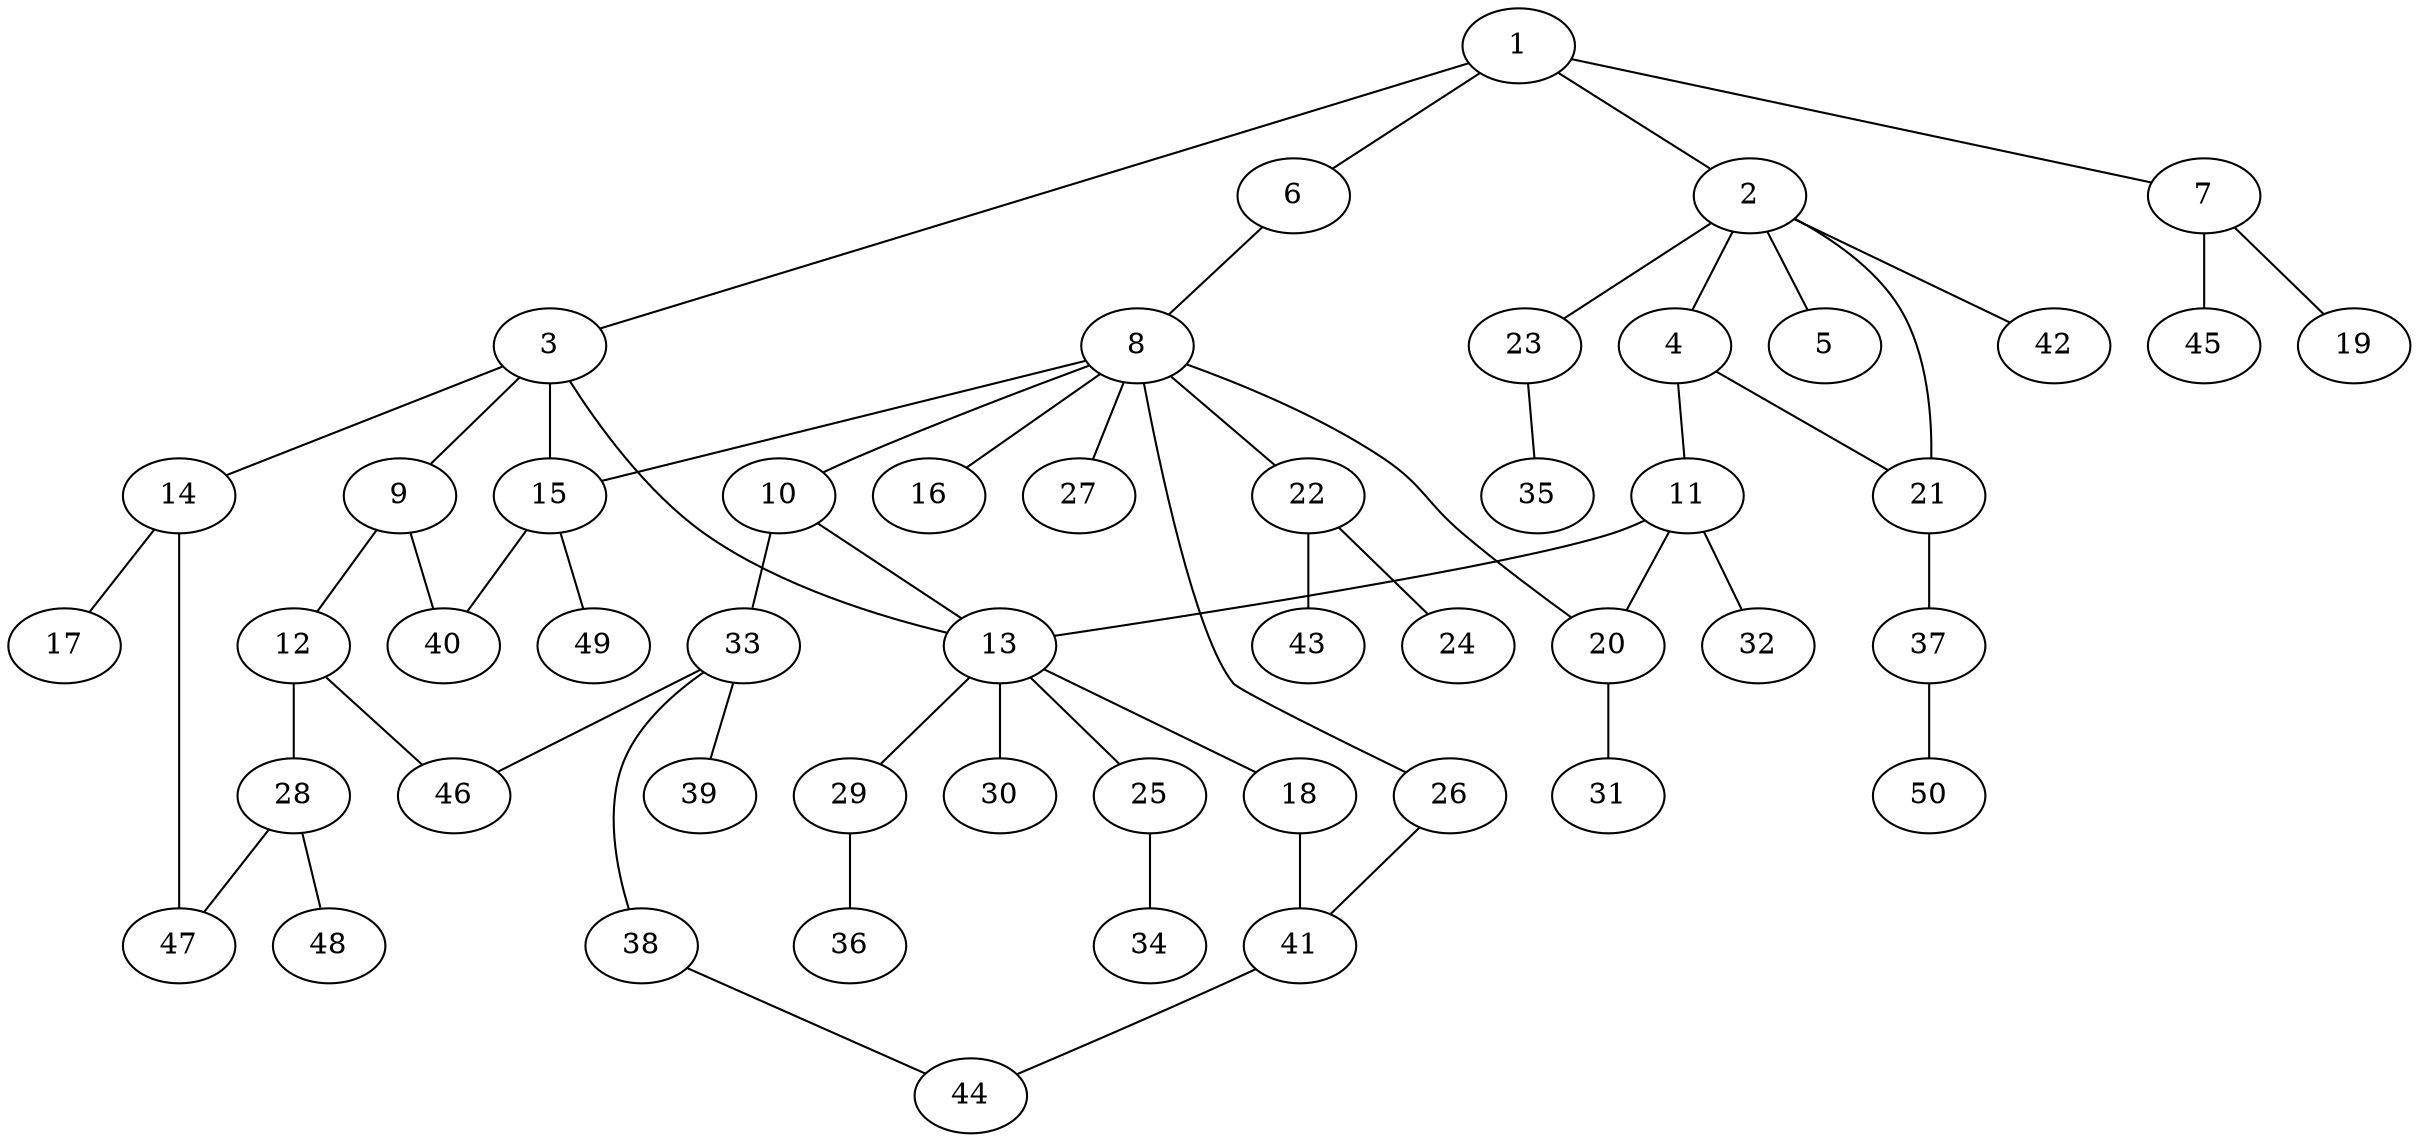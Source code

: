 graph graphname {1--2
1--3
1--6
1--7
2--4
2--5
2--21
2--23
2--42
3--9
3--13
3--14
3--15
4--11
4--21
6--8
7--19
7--45
8--10
8--15
8--16
8--20
8--22
8--26
8--27
9--12
9--40
10--13
10--33
11--13
11--20
11--32
12--28
12--46
13--18
13--25
13--29
13--30
14--17
14--47
15--40
15--49
18--41
20--31
21--37
22--24
22--43
23--35
25--34
26--41
28--47
28--48
29--36
33--38
33--39
33--46
37--50
38--44
41--44
}